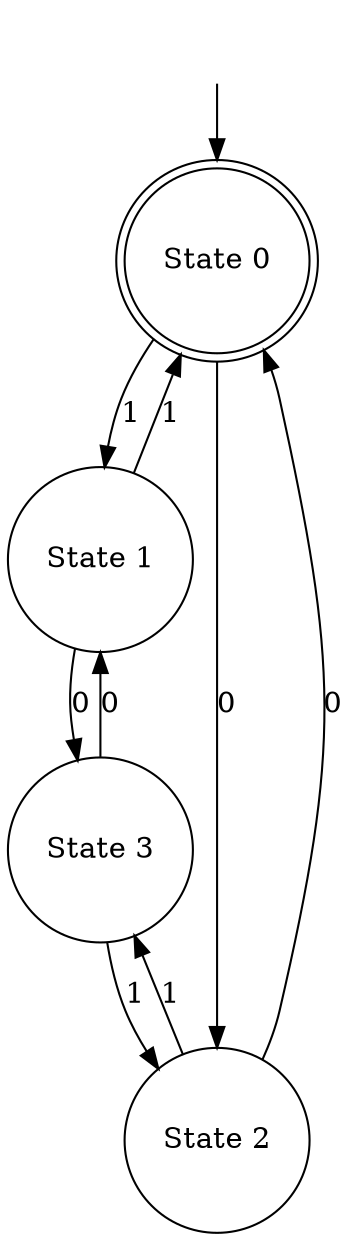 digraph finite_state_machine {
	__start0 [label="" shape=none]
	"State 3" [label="State 3" shape=circle]
	"State 1" [label="State 1" shape=circle]
	"State 2" [label="State 2" shape=circle]
	"State 0" [label="State 0" shape=doublecircle]
	__start0 -> "State 0" [label=""]
	"State 3" -> "State 2" [label=1]
	"State 3" -> "State 1" [label=0]
	"State 1" -> "State 0" [label=1]
	"State 1" -> "State 3" [label=0]
	"State 2" -> "State 3" [label=1]
	"State 2" -> "State 0" [label=0]
	"State 0" -> "State 1" [label=1]
	"State 0" -> "State 2" [label=0]
}